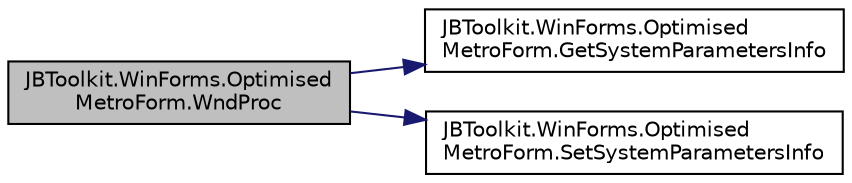 digraph "JBToolkit.WinForms.OptimisedMetroForm.WndProc"
{
 // LATEX_PDF_SIZE
  edge [fontname="Helvetica",fontsize="10",labelfontname="Helvetica",labelfontsize="10"];
  node [fontname="Helvetica",fontsize="10",shape=record];
  rankdir="LR";
  Node1 [label="JBToolkit.WinForms.Optimised\lMetroForm.WndProc",height=0.2,width=0.4,color="black", fillcolor="grey75", style="filled", fontcolor="black",tooltip=" "];
  Node1 -> Node2 [color="midnightblue",fontsize="10",style="solid",fontname="Helvetica"];
  Node2 [label="JBToolkit.WinForms.Optimised\lMetroForm.GetSystemParametersInfo",height=0.2,width=0.4,color="black", fillcolor="white", style="filled",URL="$da/d7e/class_j_b_toolkit_1_1_win_forms_1_1_optimised_metro_form.html#a2396f30e98c3679843a3a48e9b200806",tooltip=" "];
  Node1 -> Node3 [color="midnightblue",fontsize="10",style="solid",fontname="Helvetica"];
  Node3 [label="JBToolkit.WinForms.Optimised\lMetroForm.SetSystemParametersInfo",height=0.2,width=0.4,color="black", fillcolor="white", style="filled",URL="$da/d7e/class_j_b_toolkit_1_1_win_forms_1_1_optimised_metro_form.html#a4b1a40afef599f2a651b5cc7329c1fcc",tooltip=" "];
}
